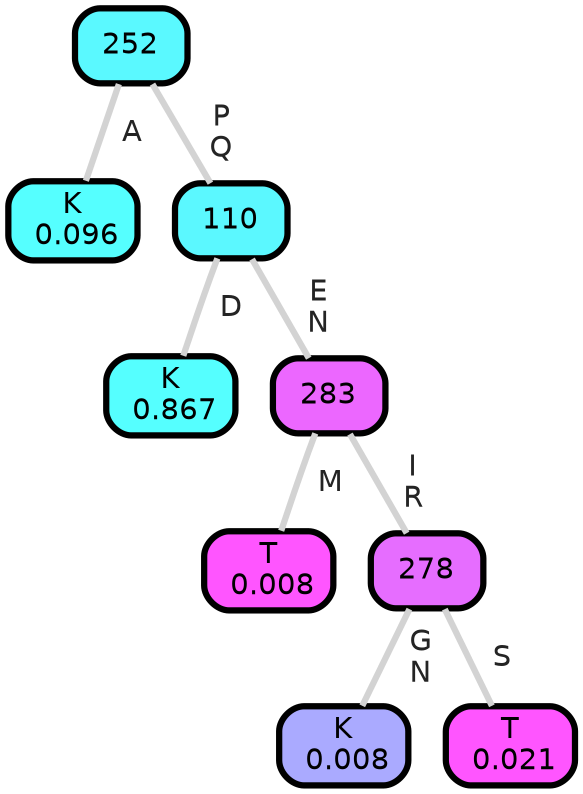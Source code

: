 graph Tree {
node [shape=box, style="filled, rounded",color="black",penwidth="3",fontcolor="black",                 fontname=helvetica] ;
graph [ranksep="0 equally", splines=straight,                 bgcolor=transparent, dpi=200] ;
edge [fontname=helvetica, fontweight=bold,fontcolor=grey14,color=lightgray] ;
0 [label="K
 0.096", fillcolor="#55ffff"] ;
1 [label="252", fillcolor="#5af9ff"] ;
2 [label="K
 0.867", fillcolor="#55ffff"] ;
3 [label="110", fillcolor="#5bf8ff"] ;
4 [label="T
 0.008", fillcolor="#ff55ff"] ;
5 [label="283", fillcolor="#ec67ff"] ;
6 [label="K
 0.008", fillcolor="#aaaaff"] ;
7 [label="278", fillcolor="#e66dff"] ;
8 [label="T
 0.021", fillcolor="#ff55ff"] ;
1 -- 0 [label=" A",penwidth=3] ;
1 -- 3 [label=" P\n Q",penwidth=3] ;
3 -- 2 [label=" D",penwidth=3] ;
3 -- 5 [label=" E\n N",penwidth=3] ;
5 -- 4 [label=" M",penwidth=3] ;
5 -- 7 [label=" I\n R",penwidth=3] ;
7 -- 6 [label=" G\n N",penwidth=3] ;
7 -- 8 [label=" S",penwidth=3] ;
{rank = same;}}
